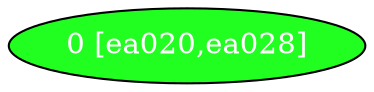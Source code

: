 diGraph libnss3{
	libnss3_0  [style=filled fillcolor="#20FF20" fontcolor="#ffffff" shape=oval label="0 [ea020,ea028]"]


}